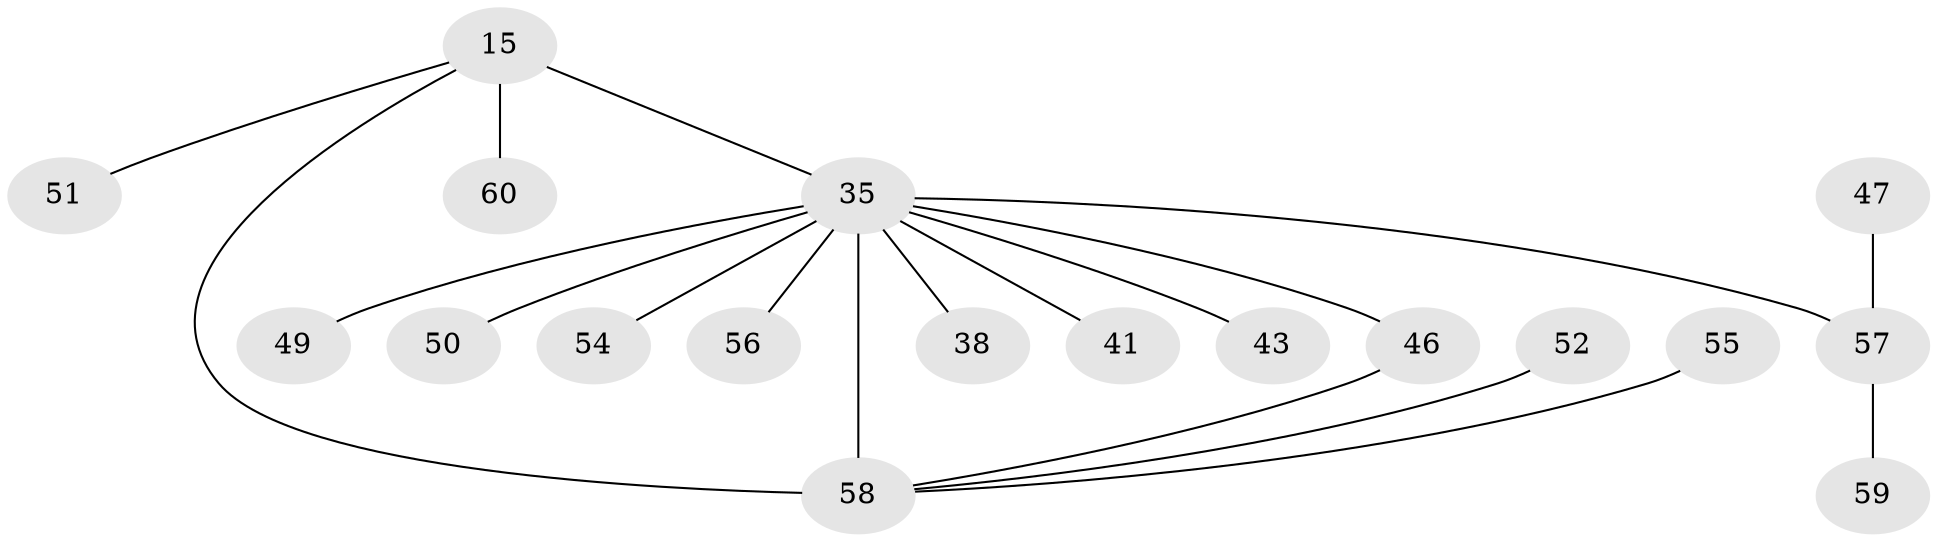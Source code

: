// original degree distribution, {5: 0.03333333333333333, 3: 0.1, 6: 0.05, 4: 0.06666666666666667, 8: 0.016666666666666666, 7: 0.05, 9: 0.016666666666666666, 2: 0.16666666666666666, 1: 0.5}
// Generated by graph-tools (version 1.1) at 2025/57/03/04/25 21:57:34]
// undirected, 18 vertices, 19 edges
graph export_dot {
graph [start="1"]
  node [color=gray90,style=filled];
  15 [super="+13"];
  35 [super="+27+11+20+34"];
  38 [super="+17"];
  41;
  43;
  46 [super="+18+31+44"];
  47;
  49 [super="+39"];
  50;
  51 [super="+32+37"];
  52;
  54;
  55;
  56 [super="+40"];
  57 [super="+53+6+30"];
  58 [super="+48"];
  59;
  60 [super="+24+45"];
  15 -- 60;
  15 -- 51;
  15 -- 58 [weight=2];
  15 -- 35 [weight=3];
  35 -- 38;
  35 -- 41;
  35 -- 43;
  35 -- 54;
  35 -- 57 [weight=5];
  35 -- 58 [weight=4];
  35 -- 56 [weight=4];
  35 -- 49;
  35 -- 50;
  35 -- 46 [weight=2];
  46 -- 58;
  47 -- 57;
  52 -- 58;
  55 -- 58;
  57 -- 59;
}

